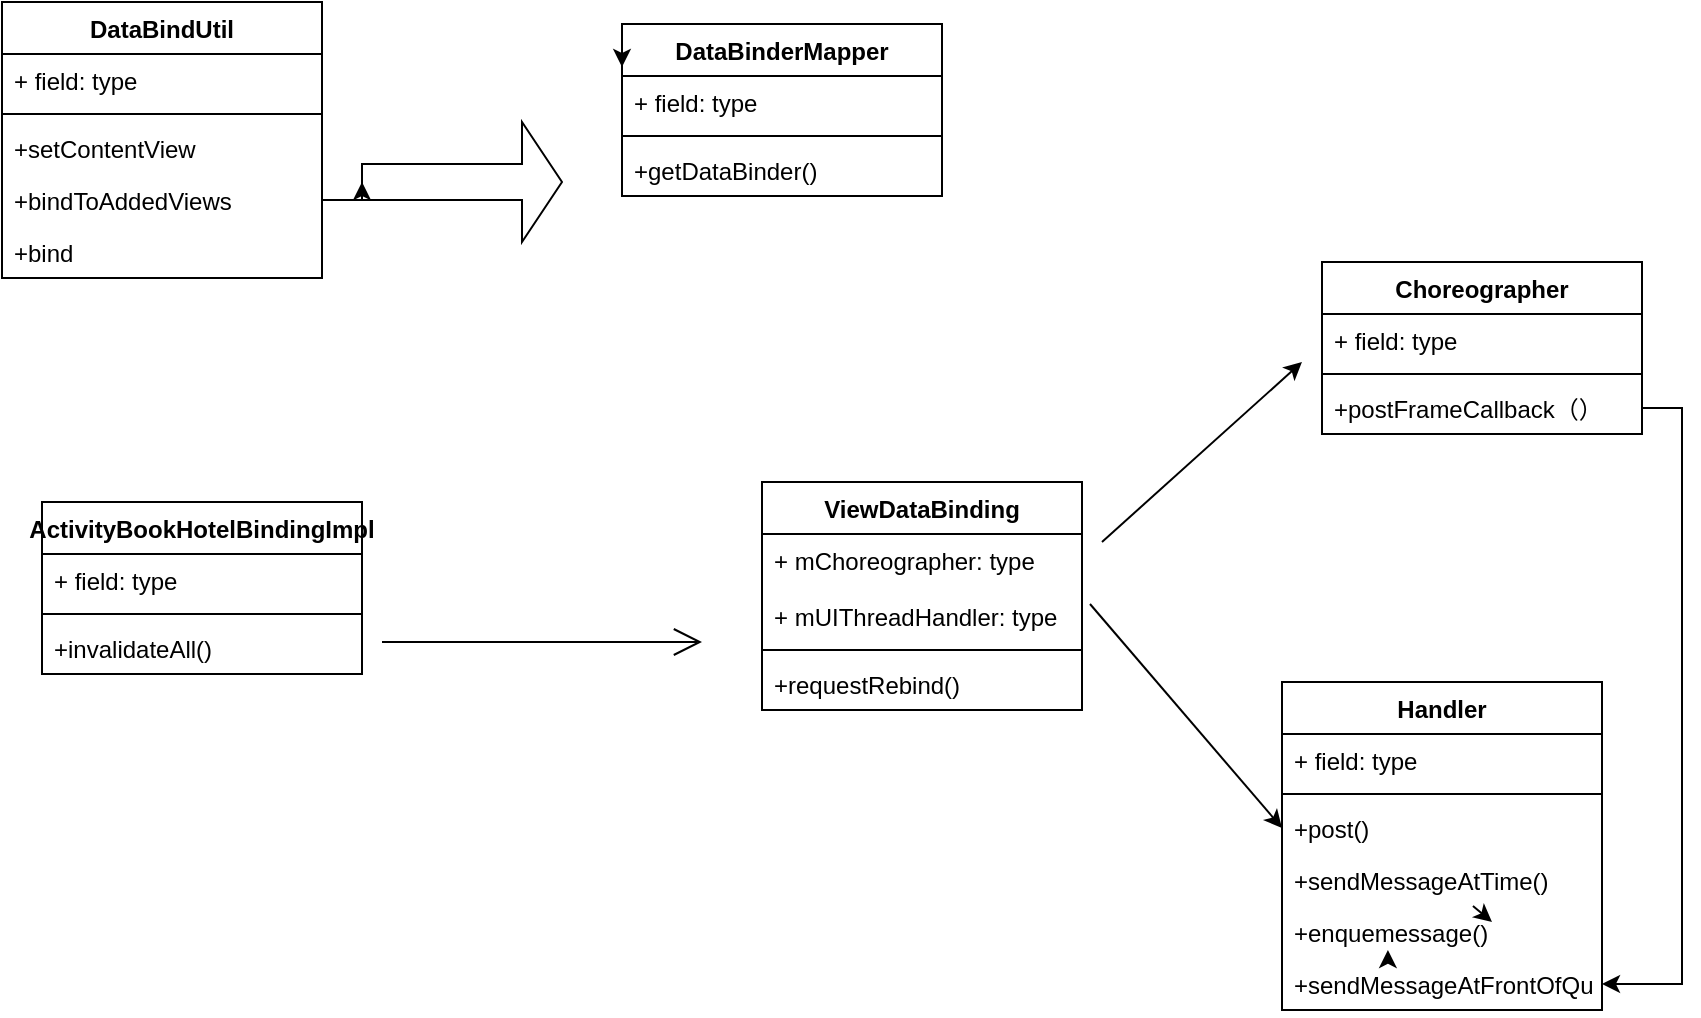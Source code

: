 <mxfile version="14.7.10" type="github">
  <diagram name="Page-1" id="e7e014a7-5840-1c2e-5031-d8a46d1fe8dd">
    <mxGraphModel dx="771" dy="423" grid="1" gridSize="10" guides="1" tooltips="1" connect="1" arrows="1" fold="1" page="1" pageScale="1" pageWidth="1169" pageHeight="826" background="none" math="0" shadow="0">
      <root>
        <mxCell id="0" />
        <mxCell id="1" parent="0" />
        <mxCell id="yJLp0-4kk8-VaEKe2AWc-41" value="DataBindUtil" style="swimlane;fontStyle=1;align=center;verticalAlign=top;childLayout=stackLayout;horizontal=1;startSize=26;horizontalStack=0;resizeParent=1;resizeParentMax=0;resizeLast=0;collapsible=1;marginBottom=0;" vertex="1" parent="1">
          <mxGeometry x="100" y="30" width="160" height="138" as="geometry" />
        </mxCell>
        <mxCell id="yJLp0-4kk8-VaEKe2AWc-42" value="+ field: type" style="text;strokeColor=none;fillColor=none;align=left;verticalAlign=top;spacingLeft=4;spacingRight=4;overflow=hidden;rotatable=0;points=[[0,0.5],[1,0.5]];portConstraint=eastwest;" vertex="1" parent="yJLp0-4kk8-VaEKe2AWc-41">
          <mxGeometry y="26" width="160" height="26" as="geometry" />
        </mxCell>
        <mxCell id="yJLp0-4kk8-VaEKe2AWc-43" value="" style="line;strokeWidth=1;fillColor=none;align=left;verticalAlign=middle;spacingTop=-1;spacingLeft=3;spacingRight=3;rotatable=0;labelPosition=right;points=[];portConstraint=eastwest;" vertex="1" parent="yJLp0-4kk8-VaEKe2AWc-41">
          <mxGeometry y="52" width="160" height="8" as="geometry" />
        </mxCell>
        <mxCell id="yJLp0-4kk8-VaEKe2AWc-44" value="+setContentView&#xa;" style="text;strokeColor=none;fillColor=none;align=left;verticalAlign=top;spacingLeft=4;spacingRight=4;overflow=hidden;rotatable=0;points=[[0,0.5],[1,0.5]];portConstraint=eastwest;" vertex="1" parent="yJLp0-4kk8-VaEKe2AWc-41">
          <mxGeometry y="60" width="160" height="26" as="geometry" />
        </mxCell>
        <mxCell id="yJLp0-4kk8-VaEKe2AWc-46" value="+bindToAddedViews" style="text;strokeColor=none;fillColor=none;align=left;verticalAlign=top;spacingLeft=4;spacingRight=4;overflow=hidden;rotatable=0;points=[[0,0.5],[1,0.5]];portConstraint=eastwest;" vertex="1" parent="yJLp0-4kk8-VaEKe2AWc-41">
          <mxGeometry y="86" width="160" height="26" as="geometry" />
        </mxCell>
        <mxCell id="yJLp0-4kk8-VaEKe2AWc-47" value="+bind" style="text;strokeColor=none;fillColor=none;align=left;verticalAlign=top;spacingLeft=4;spacingRight=4;overflow=hidden;rotatable=0;points=[[0,0.5],[1,0.5]];portConstraint=eastwest;" vertex="1" parent="yJLp0-4kk8-VaEKe2AWc-41">
          <mxGeometry y="112" width="160" height="26" as="geometry" />
        </mxCell>
        <mxCell id="yJLp0-4kk8-VaEKe2AWc-48" value="DataBinderMapper" style="swimlane;fontStyle=1;align=center;verticalAlign=top;childLayout=stackLayout;horizontal=1;startSize=26;horizontalStack=0;resizeParent=1;resizeParentMax=0;resizeLast=0;collapsible=1;marginBottom=0;" vertex="1" parent="1">
          <mxGeometry x="410" y="41" width="160" height="86" as="geometry" />
        </mxCell>
        <mxCell id="yJLp0-4kk8-VaEKe2AWc-49" value="+ field: type" style="text;strokeColor=none;fillColor=none;align=left;verticalAlign=top;spacingLeft=4;spacingRight=4;overflow=hidden;rotatable=0;points=[[0,0.5],[1,0.5]];portConstraint=eastwest;" vertex="1" parent="yJLp0-4kk8-VaEKe2AWc-48">
          <mxGeometry y="26" width="160" height="26" as="geometry" />
        </mxCell>
        <mxCell id="yJLp0-4kk8-VaEKe2AWc-50" value="" style="line;strokeWidth=1;fillColor=none;align=left;verticalAlign=middle;spacingTop=-1;spacingLeft=3;spacingRight=3;rotatable=0;labelPosition=right;points=[];portConstraint=eastwest;" vertex="1" parent="yJLp0-4kk8-VaEKe2AWc-48">
          <mxGeometry y="52" width="160" height="8" as="geometry" />
        </mxCell>
        <mxCell id="yJLp0-4kk8-VaEKe2AWc-51" value="+getDataBinder()" style="text;strokeColor=none;fillColor=none;align=left;verticalAlign=top;spacingLeft=4;spacingRight=4;overflow=hidden;rotatable=0;points=[[0,0.5],[1,0.5]];portConstraint=eastwest;" vertex="1" parent="yJLp0-4kk8-VaEKe2AWc-48">
          <mxGeometry y="60" width="160" height="26" as="geometry" />
        </mxCell>
        <mxCell id="yJLp0-4kk8-VaEKe2AWc-53" value="" style="shape=singleArrow;whiteSpace=wrap;html=1;" vertex="1" parent="1">
          <mxGeometry x="280" y="90" width="100" height="60" as="geometry" />
        </mxCell>
        <mxCell id="yJLp0-4kk8-VaEKe2AWc-54" value="" style="edgeStyle=orthogonalEdgeStyle;rounded=0;orthogonalLoop=1;jettySize=auto;html=1;" edge="1" parent="1" source="yJLp0-4kk8-VaEKe2AWc-46" target="yJLp0-4kk8-VaEKe2AWc-53">
          <mxGeometry relative="1" as="geometry" />
        </mxCell>
        <mxCell id="yJLp0-4kk8-VaEKe2AWc-55" style="edgeStyle=orthogonalEdgeStyle;rounded=0;orthogonalLoop=1;jettySize=auto;html=1;exitX=0;exitY=0;exitDx=0;exitDy=0;entryX=0;entryY=0.25;entryDx=0;entryDy=0;" edge="1" parent="1" source="yJLp0-4kk8-VaEKe2AWc-48" target="yJLp0-4kk8-VaEKe2AWc-48">
          <mxGeometry relative="1" as="geometry" />
        </mxCell>
        <mxCell id="yJLp0-4kk8-VaEKe2AWc-56" value="ActivityBookHotelBindingImpl" style="swimlane;fontStyle=1;align=center;verticalAlign=top;childLayout=stackLayout;horizontal=1;startSize=26;horizontalStack=0;resizeParent=1;resizeParentMax=0;resizeLast=0;collapsible=1;marginBottom=0;" vertex="1" parent="1">
          <mxGeometry x="120" y="280" width="160" height="86" as="geometry" />
        </mxCell>
        <mxCell id="yJLp0-4kk8-VaEKe2AWc-57" value="+ field: type" style="text;strokeColor=none;fillColor=none;align=left;verticalAlign=top;spacingLeft=4;spacingRight=4;overflow=hidden;rotatable=0;points=[[0,0.5],[1,0.5]];portConstraint=eastwest;" vertex="1" parent="yJLp0-4kk8-VaEKe2AWc-56">
          <mxGeometry y="26" width="160" height="26" as="geometry" />
        </mxCell>
        <mxCell id="yJLp0-4kk8-VaEKe2AWc-58" value="" style="line;strokeWidth=1;fillColor=none;align=left;verticalAlign=middle;spacingTop=-1;spacingLeft=3;spacingRight=3;rotatable=0;labelPosition=right;points=[];portConstraint=eastwest;" vertex="1" parent="yJLp0-4kk8-VaEKe2AWc-56">
          <mxGeometry y="52" width="160" height="8" as="geometry" />
        </mxCell>
        <mxCell id="yJLp0-4kk8-VaEKe2AWc-59" value="+invalidateAll()" style="text;strokeColor=none;fillColor=none;align=left;verticalAlign=top;spacingLeft=4;spacingRight=4;overflow=hidden;rotatable=0;points=[[0,0.5],[1,0.5]];portConstraint=eastwest;" vertex="1" parent="yJLp0-4kk8-VaEKe2AWc-56">
          <mxGeometry y="60" width="160" height="26" as="geometry" />
        </mxCell>
        <mxCell id="yJLp0-4kk8-VaEKe2AWc-61" value="ViewDataBinding" style="swimlane;fontStyle=1;align=center;verticalAlign=top;childLayout=stackLayout;horizontal=1;startSize=26;horizontalStack=0;resizeParent=1;resizeParentMax=0;resizeLast=0;collapsible=1;marginBottom=0;" vertex="1" parent="1">
          <mxGeometry x="480" y="270" width="160" height="114" as="geometry" />
        </mxCell>
        <mxCell id="yJLp0-4kk8-VaEKe2AWc-80" value="+ mChoreographer: type" style="text;strokeColor=none;fillColor=none;align=left;verticalAlign=top;spacingLeft=4;spacingRight=4;overflow=hidden;rotatable=0;points=[[0,0.5],[1,0.5]];portConstraint=eastwest;" vertex="1" parent="yJLp0-4kk8-VaEKe2AWc-61">
          <mxGeometry y="26" width="160" height="28" as="geometry" />
        </mxCell>
        <mxCell id="yJLp0-4kk8-VaEKe2AWc-62" value="+ mUIThreadHandler: type" style="text;strokeColor=none;fillColor=none;align=left;verticalAlign=top;spacingLeft=4;spacingRight=4;overflow=hidden;rotatable=0;points=[[0,0.5],[1,0.5]];portConstraint=eastwest;" vertex="1" parent="yJLp0-4kk8-VaEKe2AWc-61">
          <mxGeometry y="54" width="160" height="26" as="geometry" />
        </mxCell>
        <mxCell id="yJLp0-4kk8-VaEKe2AWc-63" value="" style="line;strokeWidth=1;fillColor=none;align=left;verticalAlign=middle;spacingTop=-1;spacingLeft=3;spacingRight=3;rotatable=0;labelPosition=right;points=[];portConstraint=eastwest;" vertex="1" parent="yJLp0-4kk8-VaEKe2AWc-61">
          <mxGeometry y="80" width="160" height="8" as="geometry" />
        </mxCell>
        <mxCell id="yJLp0-4kk8-VaEKe2AWc-64" value="+requestRebind()" style="text;strokeColor=none;fillColor=none;align=left;verticalAlign=top;spacingLeft=4;spacingRight=4;overflow=hidden;rotatable=0;points=[[0,0.5],[1,0.5]];portConstraint=eastwest;" vertex="1" parent="yJLp0-4kk8-VaEKe2AWc-61">
          <mxGeometry y="88" width="160" height="26" as="geometry" />
        </mxCell>
        <mxCell id="yJLp0-4kk8-VaEKe2AWc-67" value="" style="endArrow=open;endFill=1;endSize=12;html=1;" edge="1" parent="1">
          <mxGeometry width="160" relative="1" as="geometry">
            <mxPoint x="290" y="350" as="sourcePoint" />
            <mxPoint x="450" y="350" as="targetPoint" />
          </mxGeometry>
        </mxCell>
        <mxCell id="yJLp0-4kk8-VaEKe2AWc-69" value="Choreographer" style="swimlane;fontStyle=1;align=center;verticalAlign=top;childLayout=stackLayout;horizontal=1;startSize=26;horizontalStack=0;resizeParent=1;resizeParentMax=0;resizeLast=0;collapsible=1;marginBottom=0;" vertex="1" parent="1">
          <mxGeometry x="760" y="160" width="160" height="86" as="geometry" />
        </mxCell>
        <mxCell id="yJLp0-4kk8-VaEKe2AWc-70" value="+ field: type" style="text;strokeColor=none;fillColor=none;align=left;verticalAlign=top;spacingLeft=4;spacingRight=4;overflow=hidden;rotatable=0;points=[[0,0.5],[1,0.5]];portConstraint=eastwest;" vertex="1" parent="yJLp0-4kk8-VaEKe2AWc-69">
          <mxGeometry y="26" width="160" height="26" as="geometry" />
        </mxCell>
        <mxCell id="yJLp0-4kk8-VaEKe2AWc-71" value="" style="line;strokeWidth=1;fillColor=none;align=left;verticalAlign=middle;spacingTop=-1;spacingLeft=3;spacingRight=3;rotatable=0;labelPosition=right;points=[];portConstraint=eastwest;" vertex="1" parent="yJLp0-4kk8-VaEKe2AWc-69">
          <mxGeometry y="52" width="160" height="8" as="geometry" />
        </mxCell>
        <mxCell id="yJLp0-4kk8-VaEKe2AWc-72" value="+postFrameCallback（）" style="text;strokeColor=none;fillColor=none;align=left;verticalAlign=top;spacingLeft=4;spacingRight=4;overflow=hidden;rotatable=0;points=[[0,0.5],[1,0.5]];portConstraint=eastwest;" vertex="1" parent="yJLp0-4kk8-VaEKe2AWc-69">
          <mxGeometry y="60" width="160" height="26" as="geometry" />
        </mxCell>
        <mxCell id="yJLp0-4kk8-VaEKe2AWc-74" value="Handler" style="swimlane;fontStyle=1;align=center;verticalAlign=top;childLayout=stackLayout;horizontal=1;startSize=26;horizontalStack=0;resizeParent=1;resizeParentMax=0;resizeLast=0;collapsible=1;marginBottom=0;" vertex="1" parent="1">
          <mxGeometry x="740" y="370" width="160" height="164" as="geometry" />
        </mxCell>
        <mxCell id="yJLp0-4kk8-VaEKe2AWc-75" value="+ field: type" style="text;strokeColor=none;fillColor=none;align=left;verticalAlign=top;spacingLeft=4;spacingRight=4;overflow=hidden;rotatable=0;points=[[0,0.5],[1,0.5]];portConstraint=eastwest;" vertex="1" parent="yJLp0-4kk8-VaEKe2AWc-74">
          <mxGeometry y="26" width="160" height="26" as="geometry" />
        </mxCell>
        <mxCell id="yJLp0-4kk8-VaEKe2AWc-76" value="" style="line;strokeWidth=1;fillColor=none;align=left;verticalAlign=middle;spacingTop=-1;spacingLeft=3;spacingRight=3;rotatable=0;labelPosition=right;points=[];portConstraint=eastwest;" vertex="1" parent="yJLp0-4kk8-VaEKe2AWc-74">
          <mxGeometry y="52" width="160" height="8" as="geometry" />
        </mxCell>
        <mxCell id="yJLp0-4kk8-VaEKe2AWc-77" value="+post()" style="text;strokeColor=none;fillColor=none;align=left;verticalAlign=top;spacingLeft=4;spacingRight=4;overflow=hidden;rotatable=0;points=[[0,0.5],[1,0.5]];portConstraint=eastwest;" vertex="1" parent="yJLp0-4kk8-VaEKe2AWc-74">
          <mxGeometry y="60" width="160" height="26" as="geometry" />
        </mxCell>
        <mxCell id="yJLp0-4kk8-VaEKe2AWc-89" value="" style="endArrow=classic;html=1;" edge="1" parent="yJLp0-4kk8-VaEKe2AWc-74" source="yJLp0-4kk8-VaEKe2AWc-88">
          <mxGeometry width="50" height="50" relative="1" as="geometry">
            <mxPoint x="55" y="124" as="sourcePoint" />
            <mxPoint x="105" y="120" as="targetPoint" />
          </mxGeometry>
        </mxCell>
        <mxCell id="yJLp0-4kk8-VaEKe2AWc-88" value="+sendMessageAtTime()" style="text;strokeColor=none;fillColor=none;align=left;verticalAlign=top;spacingLeft=4;spacingRight=4;overflow=hidden;rotatable=0;points=[[0,0.5],[1,0.5]];portConstraint=eastwest;" vertex="1" parent="yJLp0-4kk8-VaEKe2AWc-74">
          <mxGeometry y="86" width="160" height="26" as="geometry" />
        </mxCell>
        <mxCell id="yJLp0-4kk8-VaEKe2AWc-86" value="+enquemessage()" style="text;strokeColor=none;fillColor=none;align=left;verticalAlign=top;spacingLeft=4;spacingRight=4;overflow=hidden;rotatable=0;points=[[0,0.5],[1,0.5]];portConstraint=eastwest;" vertex="1" parent="yJLp0-4kk8-VaEKe2AWc-74">
          <mxGeometry y="112" width="160" height="26" as="geometry" />
        </mxCell>
        <mxCell id="yJLp0-4kk8-VaEKe2AWc-83" value="+sendMessageAtFrontOfQueue()" style="text;strokeColor=none;fillColor=none;align=left;verticalAlign=top;spacingLeft=4;spacingRight=4;overflow=hidden;rotatable=0;points=[[0,0.5],[1,0.5]];portConstraint=eastwest;" vertex="1" parent="yJLp0-4kk8-VaEKe2AWc-74">
          <mxGeometry y="138" width="160" height="26" as="geometry" />
        </mxCell>
        <mxCell id="yJLp0-4kk8-VaEKe2AWc-87" value="" style="endArrow=classic;html=1;entryX=0.331;entryY=-0.154;entryDx=0;entryDy=0;entryPerimeter=0;exitX=0.331;exitY=0.077;exitDx=0;exitDy=0;exitPerimeter=0;" edge="1" parent="yJLp0-4kk8-VaEKe2AWc-74" source="yJLp0-4kk8-VaEKe2AWc-83" target="yJLp0-4kk8-VaEKe2AWc-83">
          <mxGeometry width="50" height="50" relative="1" as="geometry">
            <mxPoint x="53" y="120" as="sourcePoint" />
            <mxPoint x="90" y="88" as="targetPoint" />
          </mxGeometry>
        </mxCell>
        <mxCell id="yJLp0-4kk8-VaEKe2AWc-81" value="" style="endArrow=classic;html=1;" edge="1" parent="1">
          <mxGeometry width="50" height="50" relative="1" as="geometry">
            <mxPoint x="650" y="300" as="sourcePoint" />
            <mxPoint x="750" y="210" as="targetPoint" />
          </mxGeometry>
        </mxCell>
        <mxCell id="yJLp0-4kk8-VaEKe2AWc-82" value="" style="endArrow=classic;html=1;entryX=0;entryY=0.5;entryDx=0;entryDy=0;exitX=1.025;exitY=0.269;exitDx=0;exitDy=0;exitPerimeter=0;" edge="1" parent="1" source="yJLp0-4kk8-VaEKe2AWc-62" target="yJLp0-4kk8-VaEKe2AWc-77">
          <mxGeometry width="50" height="50" relative="1" as="geometry">
            <mxPoint x="620" y="250" as="sourcePoint" />
            <mxPoint x="670" y="200" as="targetPoint" />
          </mxGeometry>
        </mxCell>
        <mxCell id="yJLp0-4kk8-VaEKe2AWc-85" style="edgeStyle=orthogonalEdgeStyle;rounded=0;orthogonalLoop=1;jettySize=auto;html=1;exitX=1;exitY=0.5;exitDx=0;exitDy=0;entryX=1;entryY=0.5;entryDx=0;entryDy=0;" edge="1" parent="1" source="yJLp0-4kk8-VaEKe2AWc-72" target="yJLp0-4kk8-VaEKe2AWc-83">
          <mxGeometry relative="1" as="geometry" />
        </mxCell>
      </root>
    </mxGraphModel>
  </diagram>
</mxfile>
